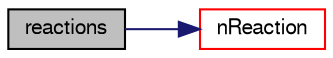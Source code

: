digraph "reactions"
{
  bgcolor="transparent";
  edge [fontname="FreeSans",fontsize="10",labelfontname="FreeSans",labelfontsize="10"];
  node [fontname="FreeSans",fontsize="10",shape=record];
  rankdir="LR";
  Node22 [label="reactions",height=0.2,width=0.4,color="black", fillcolor="grey75", style="filled", fontcolor="black"];
  Node22 -> Node23 [color="midnightblue",fontsize="10",style="solid",fontname="FreeSans"];
  Node23 [label="nReaction",height=0.2,width=0.4,color="red",URL="$a30194.html#a8f417e826ee8e9f3751ca921f927f098",tooltip="The number of reactions. "];
}
